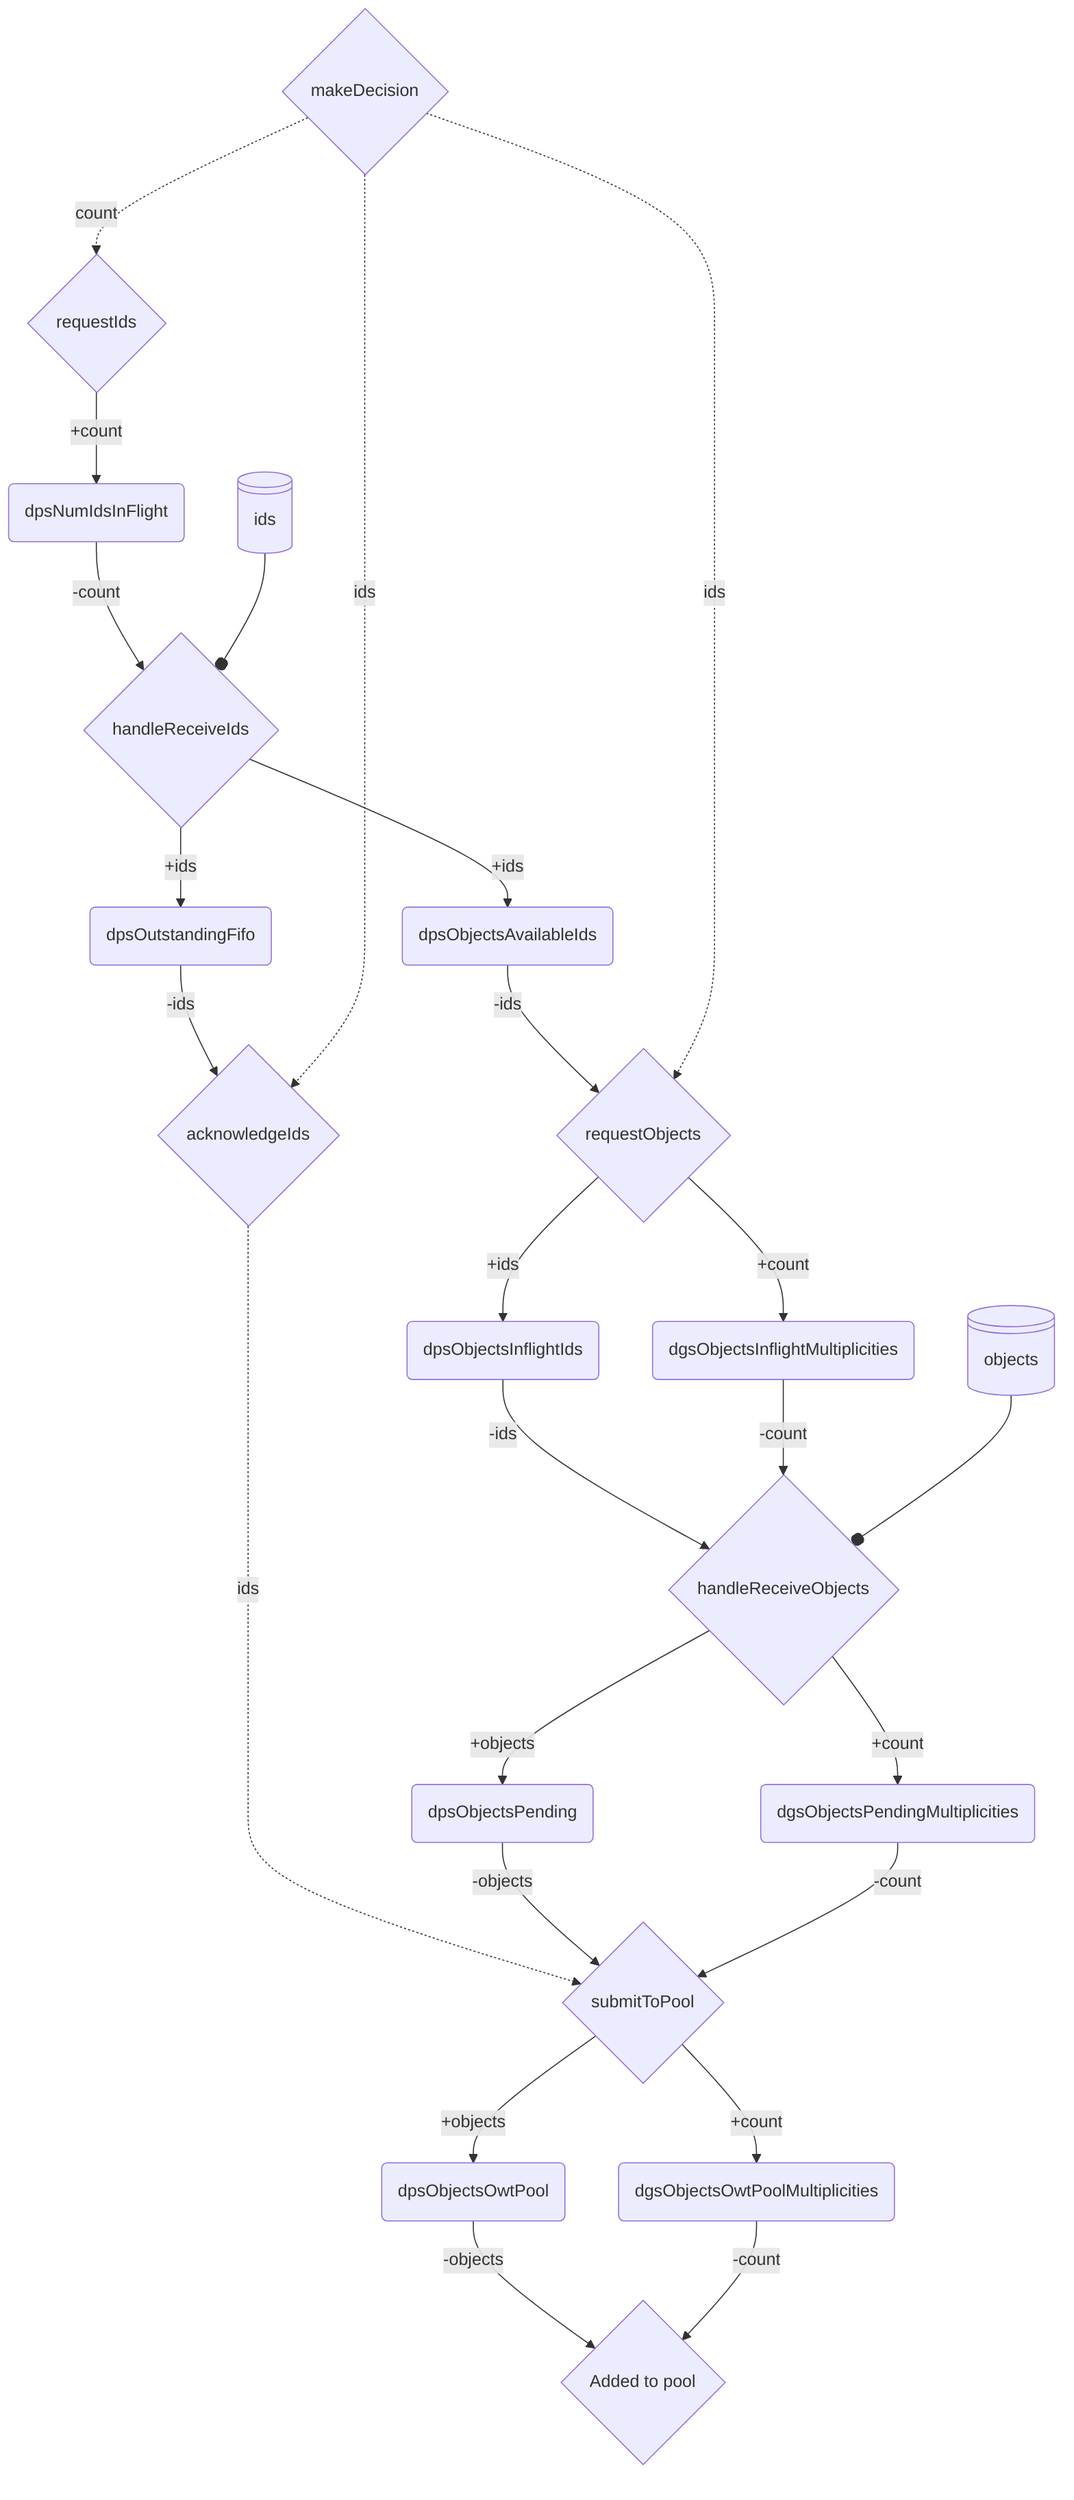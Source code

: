 flowchart TD
    A(dpsNumIdsInFlight)
    B(dpsOutstandingFifo)
    C(dpsObjectsAvailableIds)
    D(dpsObjectsInflightIds)
    E(dpsObjectsPending)
    F(dpsObjectsOwtPool)

    H(dgsObjectsInflightMultiplicities)
    G(dgsObjectsPendingMultiplicities)
    I(dgsObjectsOwtPoolMultiplicities)

    EA{requestIds}
    EA-->|+count| A

    EB{handleReceiveIds}
    A -->|-count| EB
    EB -->|+ids| B
    IN1@{ shape: lin-cyl, label: "ids" } --o EB
    EB -->|+ids| C

    EC{requestObjects}
    C -->|-ids| EC
    EC -->|+ids| D
    EC -->|+count| H

    ED{handleReceiveObjects}
    D -->|-ids| ED
    H -->|-count| ED
    IN2@{ shape: lin-cyl, label: "objects" } --o ED
    ED -->|+objects| E
    ED -->|+count| G

    EE{acknowledgeIds}
    B -->|-ids| EE
    
    EF{submitToPool}
    EE -.->|ids| EF
    E -->|-objects| EF
    G -->|-count| EF
    EF -->|+objects| F
    EF -->|+count| I

    EG{Added to pool}
    F -->|-objects| EG
    I -->|-count| EG

    EZ{makeDecision}

    EZ -.->|count| EA
    EZ -.->|ids| EC
    EZ -.->|ids| EE